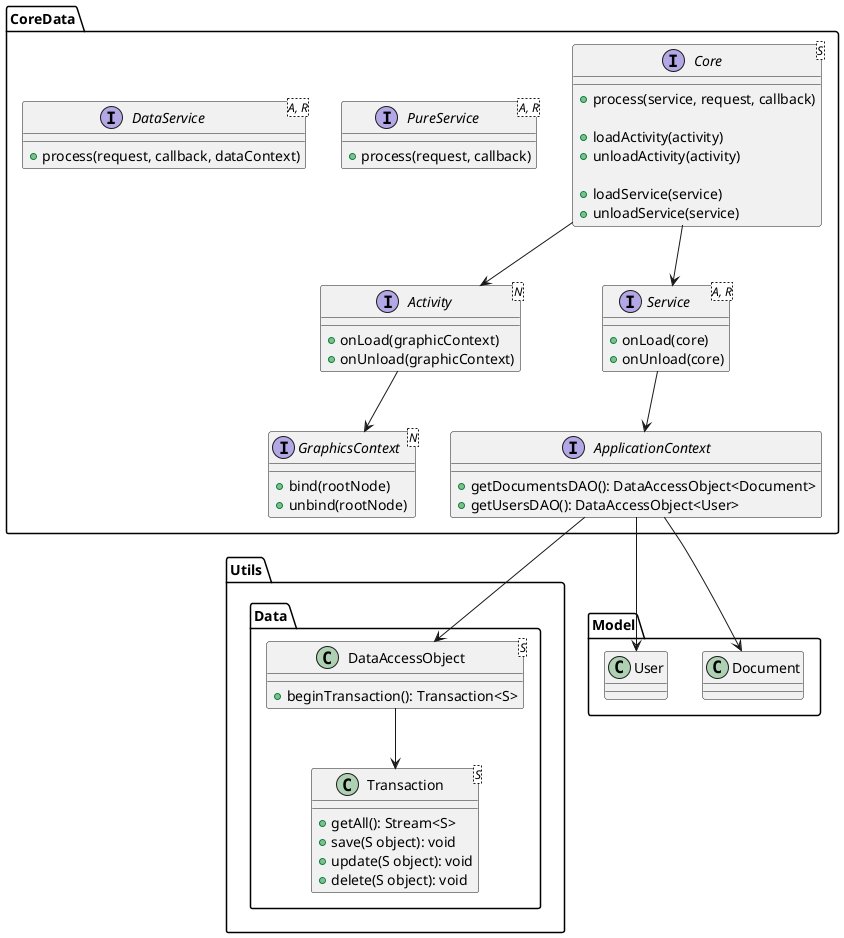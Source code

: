 @startuml

package CoreData {

    interface Core<S> {
        +process(service, request, callback)

        +loadActivity(activity)
        +unloadActivity(activity)

        +loadService(service)
        +unloadService(service)
    }

    interface GraphicsContext<N> {
        +bind(rootNode)
        +unbind(rootNode)
    }

    interface ApplicationContext {
        +getDocumentsDAO(): DataAccessObject<Document>
        +getUsersDAO(): DataAccessObject<User>
    }

    interface Activity<N> {
        +onLoad(graphicContext)
        +onUnload(graphicContext)
    }

    interface Service<A, R> {
        +onLoad(core)
        +onUnload(core)
    }

    interface PureService<A, R> {
        +process(request, callback)
    }

    interface DataService<A, R> {
        +process(request, callback, dataContext)
    }

}

package Utils {

    package Data {

        class DataAccessObject<S> {
            +beginTransaction(): Transaction<S>
        }

        class Transaction<S> {
            +getAll(): Stream<S>
            +save(S object): void
            +update(S object): void
            +delete(S object): void
        }

    }
}

package Model {

    class Document {

    }

    class User {

    }

}

Core --> Activity
Core --> Service
Activity --> GraphicsContext
Service --> ApplicationContext
ApplicationContext --> DataAccessObject
ApplicationContext --> User
ApplicationContext --> Document
DataAccessObject --> Transaction

@enduml